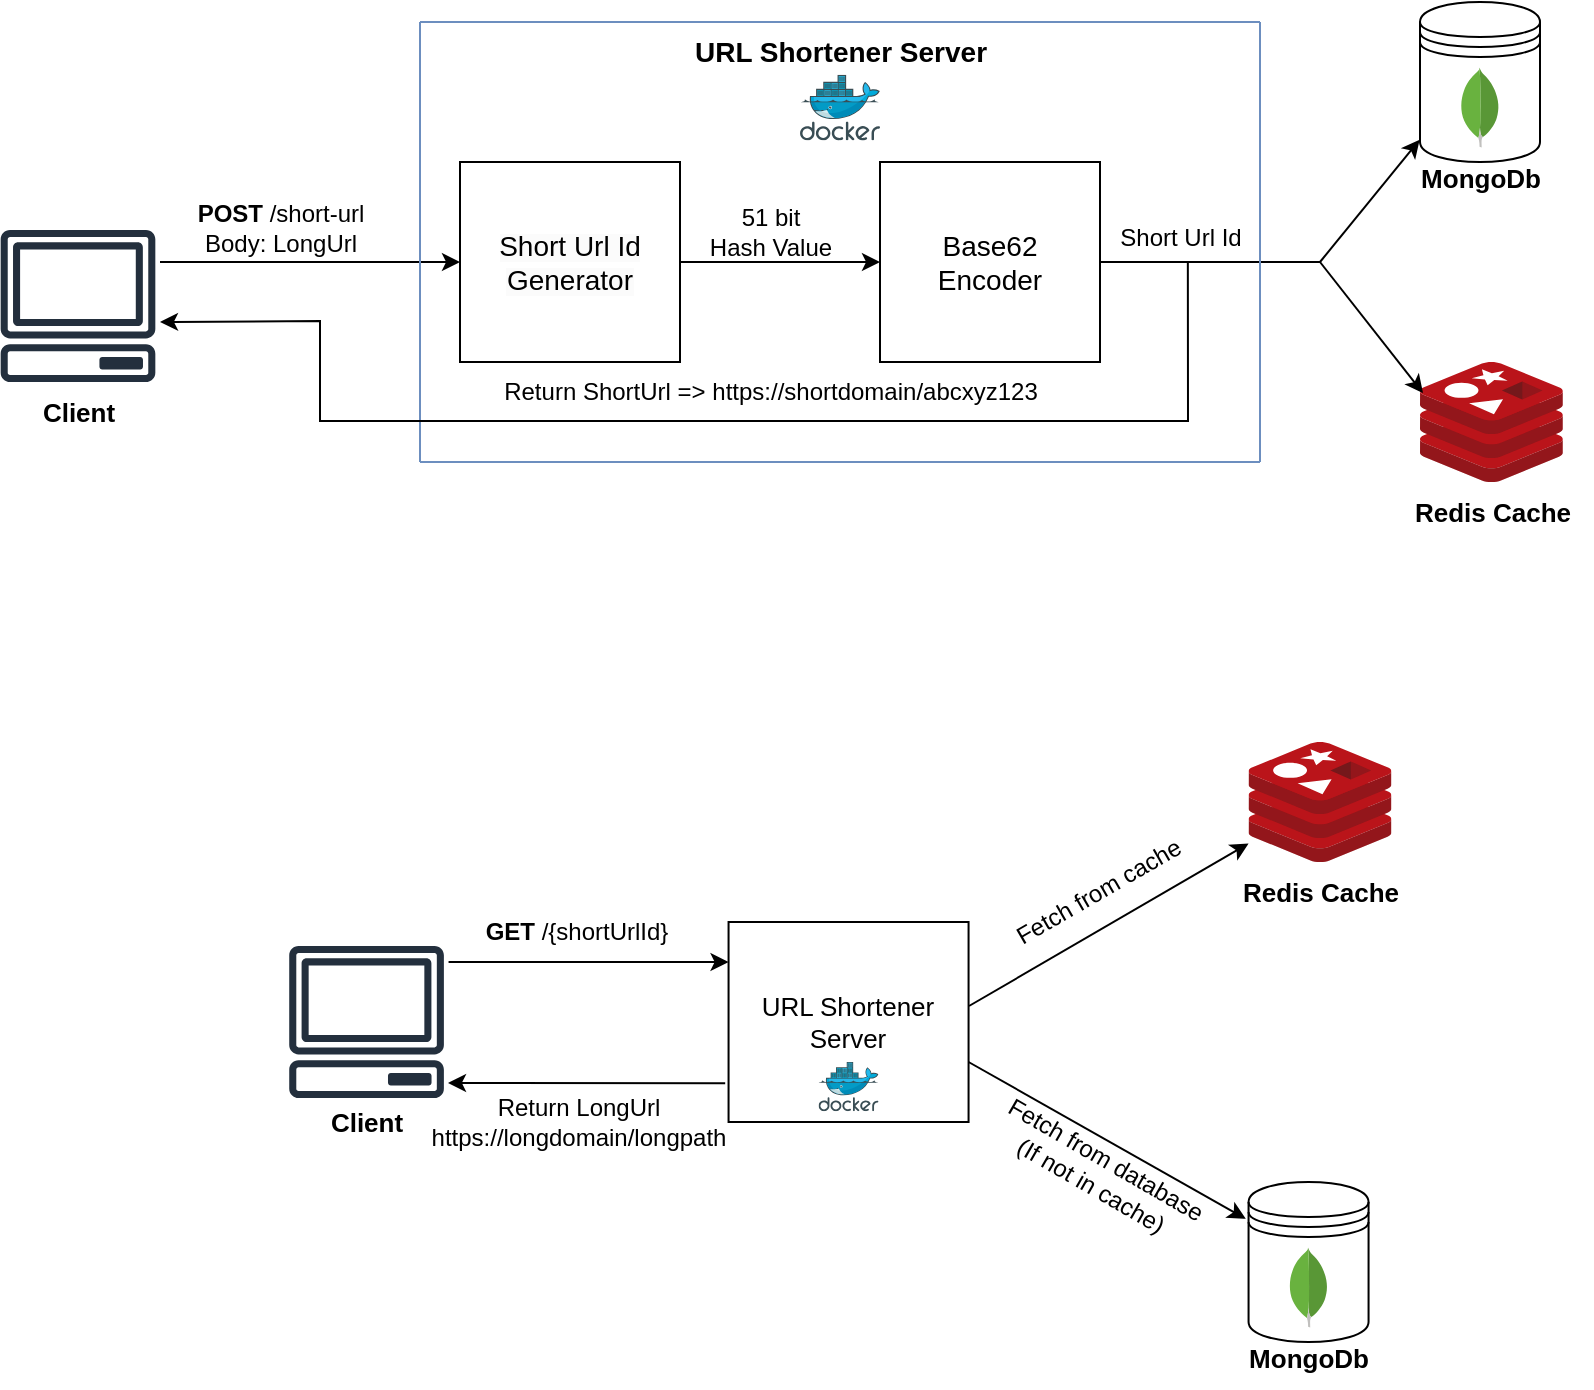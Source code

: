 <mxfile version="21.6.2" type="device">
  <diagram name="Page-1" id="o6bzLddr0E3VtlY-uZwa">
    <mxGraphModel dx="1468" dy="997" grid="1" gridSize="10" guides="1" tooltips="1" connect="1" arrows="1" fold="1" page="1" pageScale="1" pageWidth="1654" pageHeight="2336" math="0" shadow="0">
      <root>
        <mxCell id="0" />
        <mxCell id="1" parent="0" />
        <mxCell id="eBzBpxDYSVlYIeyz1Agv-7" value="&lt;span style=&quot;color: rgb(0, 0, 0); font-family: Helvetica; font-style: normal; font-variant-ligatures: normal; font-variant-caps: normal; font-weight: 400; letter-spacing: normal; orphans: 2; text-align: center; text-indent: 0px; text-transform: none; widows: 2; word-spacing: 0px; -webkit-text-stroke-width: 0px; background-color: rgb(251, 251, 251); text-decoration-thickness: initial; text-decoration-style: initial; text-decoration-color: initial; float: none; display: inline !important;&quot;&gt;&lt;font style=&quot;font-size: 14px;&quot;&gt;Short Url Id Generator&lt;/font&gt;&lt;/span&gt;" style="rounded=0;whiteSpace=wrap;html=1;" parent="1" vertex="1">
          <mxGeometry x="270" y="170" width="110" height="100" as="geometry" />
        </mxCell>
        <mxCell id="eBzBpxDYSVlYIeyz1Agv-8" value="" style="endArrow=classic;html=1;rounded=0;entryX=0;entryY=0.5;entryDx=0;entryDy=0;" parent="1" target="eBzBpxDYSVlYIeyz1Agv-7" edge="1">
          <mxGeometry width="50" height="50" relative="1" as="geometry">
            <mxPoint x="120" y="220" as="sourcePoint" />
            <mxPoint x="510" y="300" as="targetPoint" />
          </mxGeometry>
        </mxCell>
        <mxCell id="eBzBpxDYSVlYIeyz1Agv-9" value="&lt;font style=&quot;font-size: 12px;&quot;&gt;&lt;b&gt;POST&lt;/b&gt; /short-url&lt;br&gt;Body: LongUrl&lt;br&gt;&lt;/font&gt;" style="text;html=1;align=center;verticalAlign=middle;resizable=0;points=[];autosize=1;strokeColor=none;fillColor=none;" parent="1" vertex="1">
          <mxGeometry x="125" y="182.8" width="110" height="40" as="geometry" />
        </mxCell>
        <mxCell id="eBzBpxDYSVlYIeyz1Agv-10" value="&lt;font style=&quot;font-size: 14px;&quot;&gt;Base62 &lt;br&gt;Encoder&lt;/font&gt;" style="rounded=0;whiteSpace=wrap;html=1;" parent="1" vertex="1">
          <mxGeometry x="480" y="170" width="110" height="100" as="geometry" />
        </mxCell>
        <mxCell id="eBzBpxDYSVlYIeyz1Agv-11" value="" style="endArrow=classic;html=1;rounded=0;exitX=1;exitY=0.5;exitDx=0;exitDy=0;entryX=0;entryY=0.5;entryDx=0;entryDy=0;" parent="1" source="eBzBpxDYSVlYIeyz1Agv-7" target="eBzBpxDYSVlYIeyz1Agv-10" edge="1">
          <mxGeometry width="50" height="50" relative="1" as="geometry">
            <mxPoint x="540" y="290" as="sourcePoint" />
            <mxPoint x="590" y="240" as="targetPoint" />
          </mxGeometry>
        </mxCell>
        <mxCell id="eBzBpxDYSVlYIeyz1Agv-12" value="&lt;font style=&quot;&quot;&gt;&lt;font style=&quot;font-size: 12px;&quot;&gt;51 bit &lt;br&gt;Hash Value&lt;/font&gt;&lt;br&gt;&lt;/font&gt;" style="text;html=1;align=center;verticalAlign=middle;resizable=0;points=[];autosize=1;strokeColor=none;fillColor=none;" parent="1" vertex="1">
          <mxGeometry x="385" y="185" width="80" height="40" as="geometry" />
        </mxCell>
        <mxCell id="eBzBpxDYSVlYIeyz1Agv-14" value="" style="endArrow=none;html=1;rounded=0;exitX=1;exitY=0.5;exitDx=0;exitDy=0;endFill=0;" parent="1" source="eBzBpxDYSVlYIeyz1Agv-10" edge="1">
          <mxGeometry width="50" height="50" relative="1" as="geometry">
            <mxPoint x="430" y="360" as="sourcePoint" />
            <mxPoint x="700" y="220" as="targetPoint" />
          </mxGeometry>
        </mxCell>
        <mxCell id="eBzBpxDYSVlYIeyz1Agv-15" value="&lt;font style=&quot;font-size: 12px;&quot;&gt;Short Url Id&lt;/font&gt;" style="text;html=1;align=center;verticalAlign=middle;resizable=0;points=[];autosize=1;strokeColor=none;fillColor=none;" parent="1" vertex="1">
          <mxGeometry x="590" y="192.8" width="80" height="30" as="geometry" />
        </mxCell>
        <mxCell id="eBzBpxDYSVlYIeyz1Agv-16" value="" style="shape=datastore;whiteSpace=wrap;html=1;" parent="1" vertex="1">
          <mxGeometry x="750" y="90" width="60" height="80" as="geometry" />
        </mxCell>
        <mxCell id="eBzBpxDYSVlYIeyz1Agv-18" value="" style="dashed=0;outlineConnect=0;html=1;align=center;labelPosition=center;verticalLabelPosition=bottom;verticalAlign=top;shape=mxgraph.weblogos.mongodb" parent="1" vertex="1">
          <mxGeometry x="770" y="122.8" width="20" height="40" as="geometry" />
        </mxCell>
        <mxCell id="eBzBpxDYSVlYIeyz1Agv-19" value="" style="image;sketch=0;aspect=fixed;html=1;points=[];align=center;fontSize=12;image=img/lib/mscae/Cache_Redis_Product.svg;" parent="1" vertex="1">
          <mxGeometry x="750" y="270" width="71.43" height="60" as="geometry" />
        </mxCell>
        <mxCell id="eBzBpxDYSVlYIeyz1Agv-21" value="" style="endArrow=classic;html=1;rounded=0;entryX=-0.003;entryY=0.861;entryDx=0;entryDy=0;entryPerimeter=0;" parent="1" target="eBzBpxDYSVlYIeyz1Agv-16" edge="1">
          <mxGeometry width="50" height="50" relative="1" as="geometry">
            <mxPoint x="700" y="220" as="sourcePoint" />
            <mxPoint x="730" y="220" as="targetPoint" />
          </mxGeometry>
        </mxCell>
        <mxCell id="eBzBpxDYSVlYIeyz1Agv-22" value="" style="endArrow=classic;html=1;rounded=0;entryX=0.021;entryY=0.259;entryDx=0;entryDy=0;entryPerimeter=0;" parent="1" target="eBzBpxDYSVlYIeyz1Agv-19" edge="1">
          <mxGeometry width="50" height="50" relative="1" as="geometry">
            <mxPoint x="700" y="220" as="sourcePoint" />
            <mxPoint x="730" y="220" as="targetPoint" />
          </mxGeometry>
        </mxCell>
        <mxCell id="eBzBpxDYSVlYIeyz1Agv-23" value="&lt;b&gt;&lt;font style=&quot;font-size: 13px;&quot;&gt;MongoDb&lt;/font&gt;&lt;/b&gt;" style="text;html=1;align=center;verticalAlign=middle;resizable=0;points=[];autosize=1;strokeColor=none;fillColor=none;" parent="1" vertex="1">
          <mxGeometry x="740" y="162.8" width="80" height="30" as="geometry" />
        </mxCell>
        <mxCell id="eBzBpxDYSVlYIeyz1Agv-24" value="&lt;b&gt;&lt;font style=&quot;font-size: 13px;&quot;&gt;Redis Cache&lt;/font&gt;&lt;/b&gt;" style="text;html=1;align=center;verticalAlign=middle;resizable=0;points=[];autosize=1;strokeColor=none;fillColor=none;" parent="1" vertex="1">
          <mxGeometry x="735.71" y="330" width="100" height="30" as="geometry" />
        </mxCell>
        <mxCell id="eBzBpxDYSVlYIeyz1Agv-27" value="" style="endArrow=none;html=1;rounded=0;fillColor=#dae8fc;strokeColor=#6c8ebf;" parent="1" edge="1">
          <mxGeometry width="50" height="50" relative="1" as="geometry">
            <mxPoint x="250" y="320" as="sourcePoint" />
            <mxPoint x="250" y="100" as="targetPoint" />
          </mxGeometry>
        </mxCell>
        <mxCell id="eBzBpxDYSVlYIeyz1Agv-28" value="" style="endArrow=none;html=1;rounded=0;fillColor=#dae8fc;strokeColor=#6c8ebf;" parent="1" edge="1">
          <mxGeometry width="50" height="50" relative="1" as="geometry">
            <mxPoint x="250" y="100" as="sourcePoint" />
            <mxPoint x="670" y="100" as="targetPoint" />
          </mxGeometry>
        </mxCell>
        <mxCell id="eBzBpxDYSVlYIeyz1Agv-29" value="" style="endArrow=none;html=1;rounded=0;fillColor=#dae8fc;strokeColor=#6c8ebf;" parent="1" edge="1">
          <mxGeometry width="50" height="50" relative="1" as="geometry">
            <mxPoint x="670" y="100" as="sourcePoint" />
            <mxPoint x="670" y="320" as="targetPoint" />
          </mxGeometry>
        </mxCell>
        <mxCell id="eBzBpxDYSVlYIeyz1Agv-30" value="" style="endArrow=none;html=1;rounded=0;fillColor=#dae8fc;strokeColor=#6c8ebf;" parent="1" edge="1">
          <mxGeometry width="50" height="50" relative="1" as="geometry">
            <mxPoint x="250" y="320" as="sourcePoint" />
            <mxPoint x="670" y="320" as="targetPoint" />
          </mxGeometry>
        </mxCell>
        <mxCell id="eBzBpxDYSVlYIeyz1Agv-31" value="&lt;font size=&quot;1&quot; style=&quot;&quot;&gt;&lt;b style=&quot;font-size: 14px;&quot;&gt;URL Shortener Server&lt;/b&gt;&lt;/font&gt;" style="text;html=1;align=center;verticalAlign=middle;resizable=0;points=[];autosize=1;strokeColor=none;fillColor=none;" parent="1" vertex="1">
          <mxGeometry x="375" y="100" width="170" height="30" as="geometry" />
        </mxCell>
        <mxCell id="eBzBpxDYSVlYIeyz1Agv-32" value="" style="image;sketch=0;aspect=fixed;html=1;points=[];align=center;fontSize=12;image=img/lib/mscae/Docker.svg;" parent="1" vertex="1">
          <mxGeometry x="440" y="126.4" width="40" height="32.8" as="geometry" />
        </mxCell>
        <mxCell id="eBzBpxDYSVlYIeyz1Agv-33" value="" style="endArrow=classic;html=1;rounded=0;exitX=0.424;exitY=0.923;exitDx=0;exitDy=0;exitPerimeter=0;" parent="1" edge="1">
          <mxGeometry width="50" height="50" relative="1" as="geometry">
            <mxPoint x="633.92" y="220.0" as="sourcePoint" />
            <mxPoint x="120" y="250" as="targetPoint" />
            <Array as="points">
              <mxPoint x="634" y="299.51" />
              <mxPoint x="380" y="299.51" />
              <mxPoint x="200" y="299.51" />
              <mxPoint x="200" y="249.51" />
            </Array>
          </mxGeometry>
        </mxCell>
        <mxCell id="eBzBpxDYSVlYIeyz1Agv-35" value="&lt;font style=&quot;font-size: 12px;&quot;&gt;Return ShortUrl =&amp;gt; https://shortdomain/abcxyz123&lt;/font&gt;" style="text;html=1;align=center;verticalAlign=middle;resizable=0;points=[];autosize=1;strokeColor=none;fillColor=none;" parent="1" vertex="1">
          <mxGeometry x="280" y="270" width="290" height="30" as="geometry" />
        </mxCell>
        <mxCell id="eBzBpxDYSVlYIeyz1Agv-37" value="" style="sketch=0;outlineConnect=0;fontColor=#232F3E;gradientColor=none;fillColor=#232F3D;strokeColor=none;dashed=0;verticalLabelPosition=bottom;verticalAlign=top;align=center;html=1;fontSize=12;fontStyle=0;aspect=fixed;pointerEvents=1;shape=mxgraph.aws4.client;" parent="1" vertex="1">
          <mxGeometry x="40" y="204" width="78" height="76" as="geometry" />
        </mxCell>
        <mxCell id="eBzBpxDYSVlYIeyz1Agv-38" value="&lt;b&gt;&lt;font style=&quot;font-size: 13px;&quot;&gt;Client&lt;/font&gt;&lt;/b&gt;" style="text;html=1;align=center;verticalAlign=middle;resizable=0;points=[];autosize=1;strokeColor=none;fillColor=none;" parent="1" vertex="1">
          <mxGeometry x="49" y="280" width="60" height="30" as="geometry" />
        </mxCell>
        <mxCell id="eBzBpxDYSVlYIeyz1Agv-40" value="" style="sketch=0;outlineConnect=0;fontColor=#232F3E;gradientColor=none;fillColor=#232F3D;strokeColor=none;dashed=0;verticalLabelPosition=bottom;verticalAlign=top;align=center;html=1;fontSize=12;fontStyle=0;aspect=fixed;pointerEvents=1;shape=mxgraph.aws4.client;" parent="1" vertex="1">
          <mxGeometry x="184.28" y="562" width="78" height="76" as="geometry" />
        </mxCell>
        <mxCell id="eBzBpxDYSVlYIeyz1Agv-41" value="" style="endArrow=classic;html=1;rounded=0;" parent="1" edge="1">
          <mxGeometry width="50" height="50" relative="1" as="geometry">
            <mxPoint x="264.28" y="570" as="sourcePoint" />
            <mxPoint x="404.28" y="570" as="targetPoint" />
          </mxGeometry>
        </mxCell>
        <mxCell id="eBzBpxDYSVlYIeyz1Agv-42" value="&lt;font style=&quot;font-size: 13px;&quot;&gt;URL Shortener&lt;br&gt;Server&lt;/font&gt;" style="rounded=0;whiteSpace=wrap;html=1;" parent="1" vertex="1">
          <mxGeometry x="404.28" y="550" width="120" height="100" as="geometry" />
        </mxCell>
        <mxCell id="eBzBpxDYSVlYIeyz1Agv-46" value="&lt;b&gt;GET &lt;/b&gt;/{shortUrlId}" style="text;html=1;align=center;verticalAlign=middle;resizable=0;points=[];autosize=1;strokeColor=none;fillColor=none;" parent="1" vertex="1">
          <mxGeometry x="273.28" y="540" width="110" height="30" as="geometry" />
        </mxCell>
        <mxCell id="eBzBpxDYSVlYIeyz1Agv-47" value="" style="image;sketch=0;aspect=fixed;html=1;points=[];align=center;fontSize=12;image=img/lib/mscae/Cache_Redis_Product.svg;" parent="1" vertex="1">
          <mxGeometry x="664.28" y="460" width="71.43" height="60" as="geometry" />
        </mxCell>
        <mxCell id="eBzBpxDYSVlYIeyz1Agv-48" value="" style="endArrow=classic;html=1;rounded=0;exitX=1.002;exitY=0.42;exitDx=0;exitDy=0;exitPerimeter=0;" parent="1" source="eBzBpxDYSVlYIeyz1Agv-42" target="eBzBpxDYSVlYIeyz1Agv-47" edge="1">
          <mxGeometry width="50" height="50" relative="1" as="geometry">
            <mxPoint x="524.28" y="650" as="sourcePoint" />
            <mxPoint x="574.28" y="600" as="targetPoint" />
          </mxGeometry>
        </mxCell>
        <mxCell id="eBzBpxDYSVlYIeyz1Agv-50" value="Fetch from cache&lt;br&gt;" style="text;html=1;align=center;verticalAlign=middle;resizable=0;points=[];autosize=1;strokeColor=none;fillColor=none;rotation=330;" parent="1" vertex="1">
          <mxGeometry x="529.28" y="520" width="120" height="30" as="geometry" />
        </mxCell>
        <mxCell id="eBzBpxDYSVlYIeyz1Agv-51" value="" style="shape=datastore;whiteSpace=wrap;html=1;" parent="1" vertex="1">
          <mxGeometry x="664.28" y="680" width="60" height="80" as="geometry" />
        </mxCell>
        <mxCell id="eBzBpxDYSVlYIeyz1Agv-52" value="" style="dashed=0;outlineConnect=0;html=1;align=center;labelPosition=center;verticalLabelPosition=bottom;verticalAlign=top;shape=mxgraph.weblogos.mongodb" parent="1" vertex="1">
          <mxGeometry x="684.28" y="712.8" width="20" height="40" as="geometry" />
        </mxCell>
        <mxCell id="eBzBpxDYSVlYIeyz1Agv-53" value="&lt;b&gt;&lt;font style=&quot;font-size: 13px;&quot;&gt;MongoDb&lt;/font&gt;&lt;/b&gt;" style="text;html=1;align=center;verticalAlign=middle;resizable=0;points=[];autosize=1;strokeColor=none;fillColor=none;" parent="1" vertex="1">
          <mxGeometry x="654.28" y="752.8" width="80" height="30" as="geometry" />
        </mxCell>
        <mxCell id="eBzBpxDYSVlYIeyz1Agv-55" value="" style="endArrow=classic;html=1;rounded=0;entryX=-0.023;entryY=0.23;entryDx=0;entryDy=0;entryPerimeter=0;" parent="1" target="eBzBpxDYSVlYIeyz1Agv-51" edge="1">
          <mxGeometry width="50" height="50" relative="1" as="geometry">
            <mxPoint x="524.28" y="620" as="sourcePoint" />
            <mxPoint x="774.28" y="500" as="targetPoint" />
          </mxGeometry>
        </mxCell>
        <mxCell id="eBzBpxDYSVlYIeyz1Agv-56" value="Fetch from database&lt;br&gt;(If not in cache)" style="text;html=1;align=center;verticalAlign=middle;resizable=0;points=[];autosize=1;strokeColor=none;fillColor=none;rotation=30;" parent="1" vertex="1">
          <mxGeometry x="524.28" y="655" width="130" height="40" as="geometry" />
        </mxCell>
        <mxCell id="eBzBpxDYSVlYIeyz1Agv-57" value="" style="image;sketch=0;aspect=fixed;html=1;points=[];align=center;fontSize=12;image=img/lib/mscae/Docker.svg;" parent="1" vertex="1">
          <mxGeometry x="449.28" y="620" width="30" height="24.6" as="geometry" />
        </mxCell>
        <mxCell id="eBzBpxDYSVlYIeyz1Agv-58" value="" style="endArrow=classic;html=1;rounded=0;exitX=-0.014;exitY=0.806;exitDx=0;exitDy=0;exitPerimeter=0;entryX=0.116;entryY=0.011;entryDx=0;entryDy=0;entryPerimeter=0;" parent="1" source="eBzBpxDYSVlYIeyz1Agv-42" target="eBzBpxDYSVlYIeyz1Agv-59" edge="1">
          <mxGeometry width="50" height="50" relative="1" as="geometry">
            <mxPoint x="384.28" y="530" as="sourcePoint" />
            <mxPoint x="284.28" y="630" as="targetPoint" />
          </mxGeometry>
        </mxCell>
        <mxCell id="eBzBpxDYSVlYIeyz1Agv-59" value="Return LongUrl&lt;br&gt;https://longdomain/longpath" style="text;html=1;align=center;verticalAlign=middle;resizable=0;points=[];autosize=1;strokeColor=none;fillColor=none;" parent="1" vertex="1">
          <mxGeometry x="244.28" y="630" width="170" height="40" as="geometry" />
        </mxCell>
        <mxCell id="eBzBpxDYSVlYIeyz1Agv-60" value="&lt;b&gt;&lt;font style=&quot;font-size: 13px;&quot;&gt;Client&lt;/font&gt;&lt;/b&gt;" style="text;html=1;align=center;verticalAlign=middle;resizable=0;points=[];autosize=1;strokeColor=none;fillColor=none;" parent="1" vertex="1">
          <mxGeometry x="193.28" y="635" width="60" height="30" as="geometry" />
        </mxCell>
        <mxCell id="eBzBpxDYSVlYIeyz1Agv-61" value="&lt;b&gt;&lt;font style=&quot;font-size: 13px;&quot;&gt;Redis Cache&lt;/font&gt;&lt;/b&gt;" style="text;html=1;align=center;verticalAlign=middle;resizable=0;points=[];autosize=1;strokeColor=none;fillColor=none;" parent="1" vertex="1">
          <mxGeometry x="650.0" y="520" width="100" height="30" as="geometry" />
        </mxCell>
      </root>
    </mxGraphModel>
  </diagram>
</mxfile>
